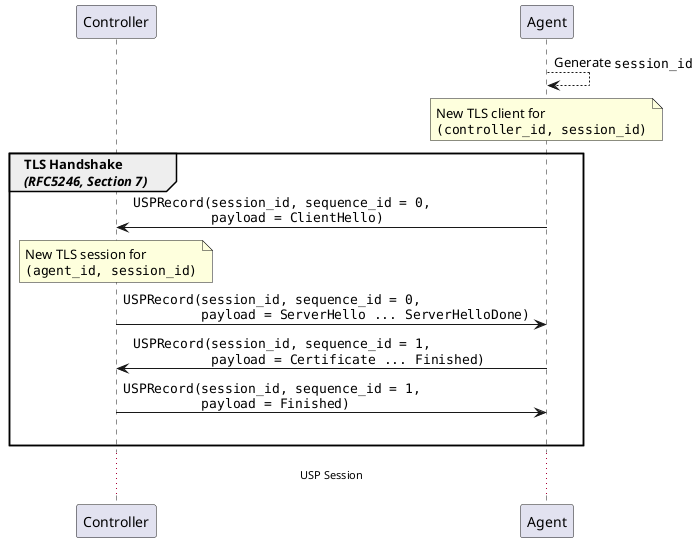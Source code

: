 @startuml

participant "Controller" as C
participant "Agent" as A

A --> A : Generate ""session_id""
note over A : New TLS client for\n""(controller_id, session_id)""
group TLS Handshake\n//(RFC5246, Section 7)//
A -> C : ""USPRecord(session_id, sequence_id = 0,""\n""\t  payload = ClientHello)""
note over C : New TLS session for\n""(agent_id, session_id)""
C -> A : ""USPRecord(session_id, sequence_id = 0,""\n""\t  payload = ServerHello ... ServerHelloDone)""
A -> C : ""USPRecord(session_id, sequence_id = 1,""\n""\t  payload = Certificate ... Finished)""
C -> A : ""USPRecord(session_id, sequence_id = 1,""\n""\t  payload = Finished)""
|||
end
... USP Session ...

@enduml
